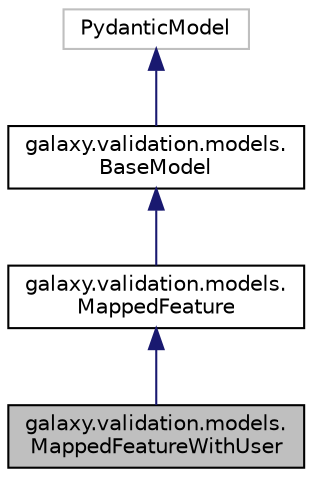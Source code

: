 digraph "galaxy.validation.models.MappedFeatureWithUser"
{
 // LATEX_PDF_SIZE
  edge [fontname="Helvetica",fontsize="10",labelfontname="Helvetica",labelfontsize="10"];
  node [fontname="Helvetica",fontsize="10",shape=record];
  Node1 [label="galaxy.validation.models.\lMappedFeatureWithUser",height=0.2,width=0.4,color="black", fillcolor="grey75", style="filled", fontcolor="black",tooltip=" "];
  Node2 -> Node1 [dir="back",color="midnightblue",fontsize="10",style="solid",fontname="Helvetica"];
  Node2 [label="galaxy.validation.models.\lMappedFeature",height=0.2,width=0.4,color="black", fillcolor="white", style="filled",URL="$classgalaxy_1_1validation_1_1models_1_1MappedFeature.html",tooltip=" "];
  Node3 -> Node2 [dir="back",color="midnightblue",fontsize="10",style="solid",fontname="Helvetica"];
  Node3 [label="galaxy.validation.models.\lBaseModel",height=0.2,width=0.4,color="black", fillcolor="white", style="filled",URL="$classgalaxy_1_1validation_1_1models_1_1BaseModel.html",tooltip=" "];
  Node4 -> Node3 [dir="back",color="midnightblue",fontsize="10",style="solid",fontname="Helvetica"];
  Node4 [label="PydanticModel",height=0.2,width=0.4,color="grey75", fillcolor="white", style="filled",tooltip=" "];
}
